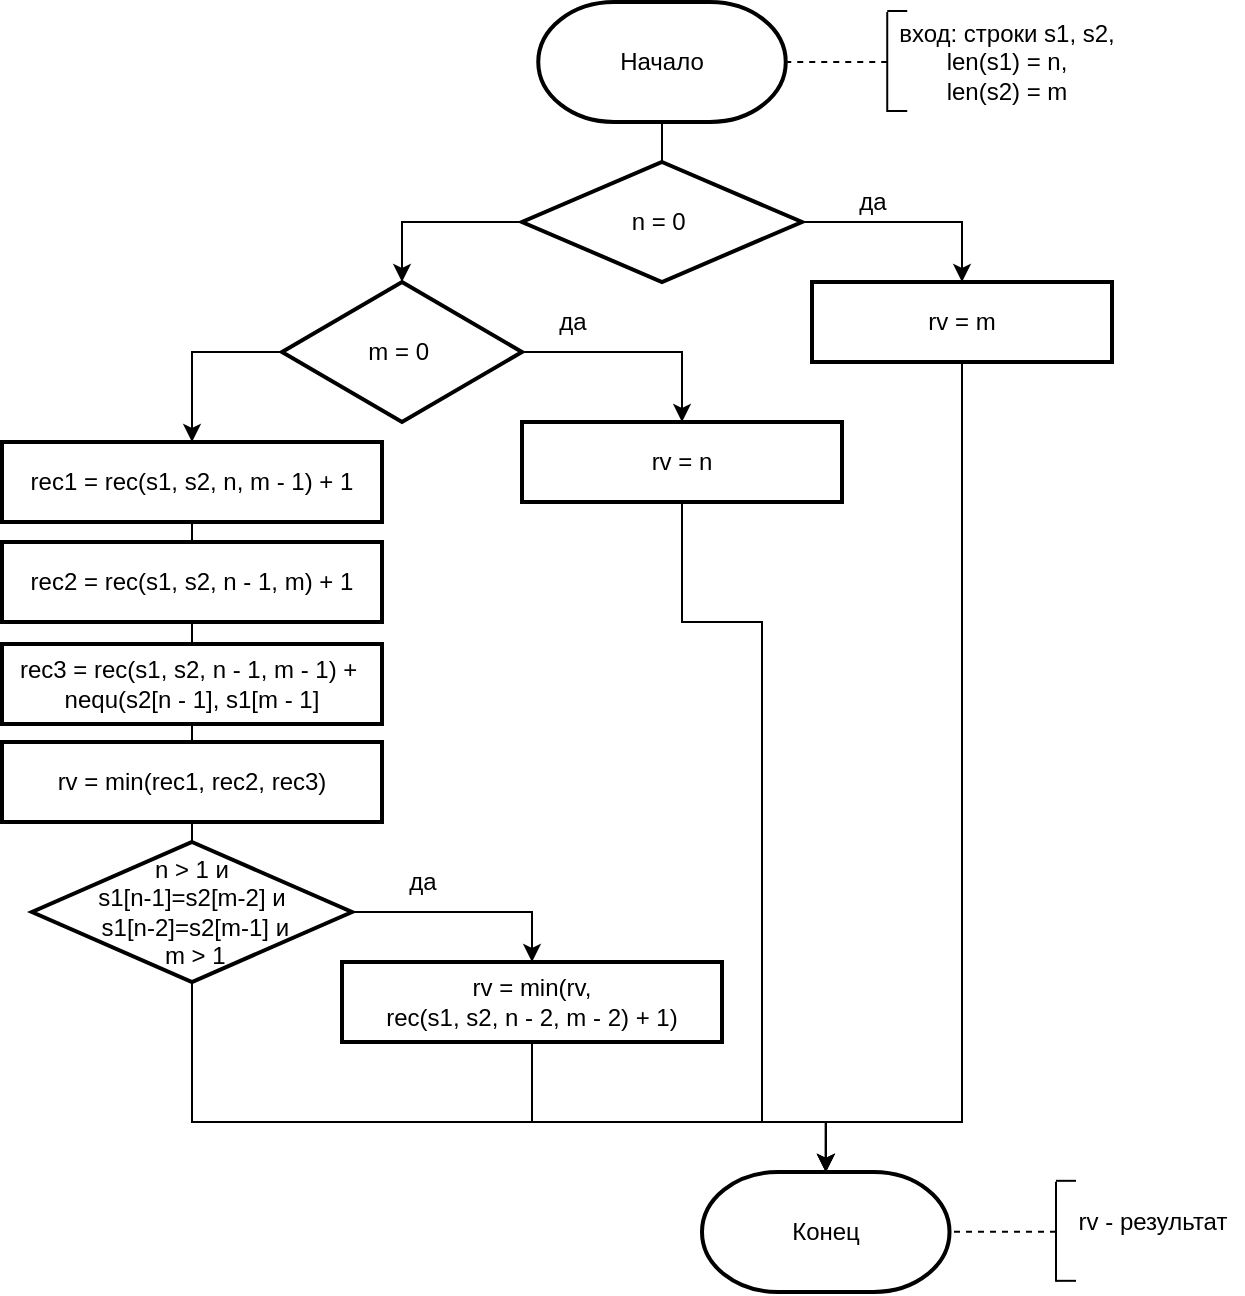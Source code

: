 <mxfile version="15.3.0" type="device"><diagram id="1IxpQ4d3rj-JpqeuZj1y" name="Page-1"><mxGraphModel dx="1219" dy="1942" grid="1" gridSize="10" guides="1" tooltips="1" connect="1" arrows="1" fold="1" page="1" pageScale="1" pageWidth="827" pageHeight="1169" math="0" shadow="0"><root><mxCell id="0"/><mxCell id="1" parent="0"/><mxCell id="VnhJsRtCwPJL9X3cQf6N-1" value="Начало" style="strokeWidth=2;html=1;shape=mxgraph.flowchart.terminator;whiteSpace=wrap;" vertex="1" parent="1"><mxGeometry x="318.13" width="123.75" height="60" as="geometry"/></mxCell><mxCell id="VnhJsRtCwPJL9X3cQf6N-7" style="edgeStyle=orthogonalEdgeStyle;rounded=0;orthogonalLoop=1;jettySize=auto;html=1;exitX=0;exitY=0.5;exitDx=0;exitDy=0;" edge="1" parent="1" source="VnhJsRtCwPJL9X3cQf6N-9" target="VnhJsRtCwPJL9X3cQf6N-12"><mxGeometry relative="1" as="geometry"/></mxCell><mxCell id="VnhJsRtCwPJL9X3cQf6N-8" style="edgeStyle=orthogonalEdgeStyle;rounded=0;orthogonalLoop=1;jettySize=auto;html=1;exitX=1;exitY=0.5;exitDx=0;exitDy=0;entryX=0.5;entryY=0;entryDx=0;entryDy=0;" edge="1" parent="1" source="VnhJsRtCwPJL9X3cQf6N-9" target="VnhJsRtCwPJL9X3cQf6N-16"><mxGeometry relative="1" as="geometry"/></mxCell><mxCell id="VnhJsRtCwPJL9X3cQf6N-9" value="n = 0&amp;nbsp;" style="rhombus;whiteSpace=wrap;html=1;strokeWidth=2;" vertex="1" parent="1"><mxGeometry x="310" y="80" width="140" height="60" as="geometry"/></mxCell><mxCell id="VnhJsRtCwPJL9X3cQf6N-10" style="edgeStyle=orthogonalEdgeStyle;rounded=0;orthogonalLoop=1;jettySize=auto;html=1;exitX=0;exitY=0.5;exitDx=0;exitDy=0;entryX=0.5;entryY=0;entryDx=0;entryDy=0;" edge="1" parent="1" source="VnhJsRtCwPJL9X3cQf6N-12" target="VnhJsRtCwPJL9X3cQf6N-19"><mxGeometry relative="1" as="geometry"/></mxCell><mxCell id="VnhJsRtCwPJL9X3cQf6N-11" style="edgeStyle=orthogonalEdgeStyle;rounded=0;orthogonalLoop=1;jettySize=auto;html=1;exitX=1;exitY=0.5;exitDx=0;exitDy=0;" edge="1" parent="1" source="VnhJsRtCwPJL9X3cQf6N-12" target="VnhJsRtCwPJL9X3cQf6N-14"><mxGeometry relative="1" as="geometry"/></mxCell><mxCell id="VnhJsRtCwPJL9X3cQf6N-12" value="m = 0&amp;nbsp;" style="rhombus;whiteSpace=wrap;html=1;strokeWidth=2;" vertex="1" parent="1"><mxGeometry x="190" y="140" width="120" height="70" as="geometry"/></mxCell><mxCell id="VnhJsRtCwPJL9X3cQf6N-53" style="edgeStyle=orthogonalEdgeStyle;rounded=0;orthogonalLoop=1;jettySize=auto;html=1;exitX=0.5;exitY=1;exitDx=0;exitDy=0;entryX=0.5;entryY=0;entryDx=0;entryDy=0;entryPerimeter=0;" edge="1" parent="1" source="VnhJsRtCwPJL9X3cQf6N-14" target="VnhJsRtCwPJL9X3cQf6N-28"><mxGeometry relative="1" as="geometry"><Array as="points"><mxPoint x="390" y="310"/><mxPoint x="430" y="310"/><mxPoint x="430" y="560"/><mxPoint x="462" y="560"/></Array></mxGeometry></mxCell><mxCell id="VnhJsRtCwPJL9X3cQf6N-14" value="rv = n" style="rounded=0;whiteSpace=wrap;html=1;strokeWidth=2;" vertex="1" parent="1"><mxGeometry x="310" y="210" width="160" height="40" as="geometry"/></mxCell><mxCell id="VnhJsRtCwPJL9X3cQf6N-55" style="edgeStyle=orthogonalEdgeStyle;rounded=0;orthogonalLoop=1;jettySize=auto;html=1;exitX=0.5;exitY=1;exitDx=0;exitDy=0;entryX=0.5;entryY=0;entryDx=0;entryDy=0;entryPerimeter=0;" edge="1" parent="1" source="VnhJsRtCwPJL9X3cQf6N-16" target="VnhJsRtCwPJL9X3cQf6N-28"><mxGeometry relative="1" as="geometry"><Array as="points"><mxPoint x="530" y="560"/><mxPoint x="462" y="560"/></Array></mxGeometry></mxCell><mxCell id="VnhJsRtCwPJL9X3cQf6N-16" value="rv = m" style="rounded=0;whiteSpace=wrap;html=1;strokeWidth=2;" vertex="1" parent="1"><mxGeometry x="455" y="140" width="150" height="40" as="geometry"/></mxCell><mxCell id="VnhJsRtCwPJL9X3cQf6N-17" value="да" style="text;html=1;align=center;verticalAlign=middle;resizable=0;points=[];autosize=1;strokeColor=none;fillColor=none;" vertex="1" parent="1"><mxGeometry x="470" y="90" width="30" height="20" as="geometry"/></mxCell><mxCell id="VnhJsRtCwPJL9X3cQf6N-18" value="да" style="text;html=1;align=center;verticalAlign=middle;resizable=0;points=[];autosize=1;strokeColor=none;fillColor=none;" vertex="1" parent="1"><mxGeometry x="320" y="150" width="30" height="20" as="geometry"/></mxCell><mxCell id="VnhJsRtCwPJL9X3cQf6N-19" value="rec1 = rec(s1, s2, n, m - 1) + 1" style="rounded=0;whiteSpace=wrap;html=1;absoluteArcSize=1;arcSize=14;strokeWidth=2;" vertex="1" parent="1"><mxGeometry x="50" y="220" width="190" height="40" as="geometry"/></mxCell><mxCell id="VnhJsRtCwPJL9X3cQf6N-20" value="rec2 = rec(s1, s2, n - 1, m) + 1" style="rounded=0;whiteSpace=wrap;html=1;absoluteArcSize=1;arcSize=14;strokeWidth=2;" vertex="1" parent="1"><mxGeometry x="50" y="270" width="190" height="40" as="geometry"/></mxCell><mxCell id="VnhJsRtCwPJL9X3cQf6N-21" value="rec3 = rec(s1, s2, n - 1, m - 1) +&amp;nbsp;&lt;br&gt;nequ(s2[n - 1], s1[m - 1]" style="rounded=0;whiteSpace=wrap;html=1;absoluteArcSize=1;arcSize=14;strokeWidth=2;" vertex="1" parent="1"><mxGeometry x="50" y="321" width="190" height="40" as="geometry"/></mxCell><mxCell id="VnhJsRtCwPJL9X3cQf6N-22" value="" style="endArrow=none;html=1;" edge="1" parent="1" source="VnhJsRtCwPJL9X3cQf6N-20" target="VnhJsRtCwPJL9X3cQf6N-19"><mxGeometry width="50" height="50" relative="1" as="geometry"><mxPoint x="180" y="390" as="sourcePoint"/><mxPoint x="230" y="340" as="targetPoint"/></mxGeometry></mxCell><mxCell id="VnhJsRtCwPJL9X3cQf6N-23" value="" style="endArrow=none;html=1;entryX=0.5;entryY=1;entryDx=0;entryDy=0;exitX=0.5;exitY=0;exitDx=0;exitDy=0;" edge="1" parent="1" source="VnhJsRtCwPJL9X3cQf6N-21" target="VnhJsRtCwPJL9X3cQf6N-20"><mxGeometry width="50" height="50" relative="1" as="geometry"><mxPoint x="180" y="390" as="sourcePoint"/><mxPoint x="230" y="340" as="targetPoint"/></mxGeometry></mxCell><mxCell id="VnhJsRtCwPJL9X3cQf6N-25" value="rv = min(rec1, rec2, rec3)" style="rounded=0;whiteSpace=wrap;html=1;strokeWidth=2;" vertex="1" parent="1"><mxGeometry x="50" y="370" width="190" height="40" as="geometry"/></mxCell><mxCell id="VnhJsRtCwPJL9X3cQf6N-26" value="" style="endArrow=none;html=1;entryX=0.5;entryY=1;entryDx=0;entryDy=0;" edge="1" parent="1" source="VnhJsRtCwPJL9X3cQf6N-25" target="VnhJsRtCwPJL9X3cQf6N-21"><mxGeometry width="50" height="50" relative="1" as="geometry"><mxPoint x="250" y="320" as="sourcePoint"/><mxPoint x="300" y="270" as="targetPoint"/></mxGeometry></mxCell><mxCell id="VnhJsRtCwPJL9X3cQf6N-27" value="" style="endArrow=none;html=1;entryX=0.5;entryY=1;entryDx=0;entryDy=0;entryPerimeter=0;exitX=0.5;exitY=0;exitDx=0;exitDy=0;" edge="1" parent="1" source="VnhJsRtCwPJL9X3cQf6N-9" target="VnhJsRtCwPJL9X3cQf6N-1"><mxGeometry width="50" height="50" relative="1" as="geometry"><mxPoint x="382" y="90" as="sourcePoint"/><mxPoint x="460" y="160" as="targetPoint"/></mxGeometry></mxCell><mxCell id="VnhJsRtCwPJL9X3cQf6N-28" value="Конец" style="strokeWidth=2;html=1;shape=mxgraph.flowchart.terminator;whiteSpace=wrap;" vertex="1" parent="1"><mxGeometry x="400" y="585" width="123.75" height="60" as="geometry"/></mxCell><mxCell id="VnhJsRtCwPJL9X3cQf6N-30" value="" style="endArrow=none;html=1;" edge="1" parent="1"><mxGeometry width="50" height="50" relative="1" as="geometry"><mxPoint x="577" y="639.89" as="sourcePoint"/><mxPoint x="577" y="589.89" as="targetPoint"/></mxGeometry></mxCell><mxCell id="VnhJsRtCwPJL9X3cQf6N-31" value="" style="endArrow=none;html=1;" edge="1" parent="1"><mxGeometry width="50" height="50" relative="1" as="geometry"><mxPoint x="587" y="589.41" as="sourcePoint"/><mxPoint x="577" y="589.41" as="targetPoint"/></mxGeometry></mxCell><mxCell id="VnhJsRtCwPJL9X3cQf6N-32" value="" style="endArrow=none;html=1;" edge="1" parent="1"><mxGeometry width="50" height="50" relative="1" as="geometry"><mxPoint x="577" y="639.41" as="sourcePoint"/><mxPoint x="587" y="639.41" as="targetPoint"/></mxGeometry></mxCell><mxCell id="VnhJsRtCwPJL9X3cQf6N-33" value="" style="endArrow=none;dashed=1;html=1;entryX=1;entryY=0.5;entryDx=0;entryDy=0;entryPerimeter=0;" edge="1" parent="1"><mxGeometry width="50" height="50" relative="1" as="geometry"><mxPoint x="577" y="614.89" as="sourcePoint"/><mxPoint x="523.75" y="614.89" as="targetPoint"/></mxGeometry></mxCell><mxCell id="VnhJsRtCwPJL9X3cQf6N-34" value="rv - результат" style="text;html=1;align=center;verticalAlign=middle;resizable=0;points=[];autosize=1;strokeColor=none;fillColor=none;" vertex="1" parent="1"><mxGeometry x="580.37" y="600.41" width="90" height="20" as="geometry"/></mxCell><mxCell id="VnhJsRtCwPJL9X3cQf6N-40" value="" style="endArrow=none;html=1;" edge="1" parent="1"><mxGeometry width="50" height="50" relative="1" as="geometry"><mxPoint x="492.62" y="54.98" as="sourcePoint"/><mxPoint x="492.62" y="4.98" as="targetPoint"/></mxGeometry></mxCell><mxCell id="VnhJsRtCwPJL9X3cQf6N-41" value="" style="endArrow=none;html=1;" edge="1" parent="1"><mxGeometry width="50" height="50" relative="1" as="geometry"><mxPoint x="502.62" y="4.5" as="sourcePoint"/><mxPoint x="492.62" y="4.5" as="targetPoint"/></mxGeometry></mxCell><mxCell id="VnhJsRtCwPJL9X3cQf6N-42" value="" style="endArrow=none;html=1;" edge="1" parent="1"><mxGeometry width="50" height="50" relative="1" as="geometry"><mxPoint x="492.62" y="54.5" as="sourcePoint"/><mxPoint x="502.62" y="54.5" as="targetPoint"/></mxGeometry></mxCell><mxCell id="VnhJsRtCwPJL9X3cQf6N-43" value="вход: строки s1, s2,&lt;br&gt;len(s1) = n,&lt;br&gt;len(s2) = m" style="text;html=1;align=center;verticalAlign=middle;resizable=0;points=[];autosize=1;strokeColor=none;fillColor=none;" vertex="1" parent="1"><mxGeometry x="487.37" y="4.98" width="130" height="50" as="geometry"/></mxCell><mxCell id="VnhJsRtCwPJL9X3cQf6N-44" value="" style="endArrow=none;dashed=1;html=1;entryX=1;entryY=0.5;entryDx=0;entryDy=0;entryPerimeter=0;" edge="1" parent="1"><mxGeometry width="50" height="50" relative="1" as="geometry"><mxPoint x="492.62" y="29.98" as="sourcePoint"/><mxPoint x="442.63" y="29.98" as="targetPoint"/></mxGeometry></mxCell><mxCell id="VnhJsRtCwPJL9X3cQf6N-47" style="edgeStyle=orthogonalEdgeStyle;rounded=0;orthogonalLoop=1;jettySize=auto;html=1;exitX=1;exitY=0.5;exitDx=0;exitDy=0;" edge="1" parent="1" source="VnhJsRtCwPJL9X3cQf6N-45" target="VnhJsRtCwPJL9X3cQf6N-46"><mxGeometry relative="1" as="geometry"/></mxCell><mxCell id="VnhJsRtCwPJL9X3cQf6N-50" style="edgeStyle=orthogonalEdgeStyle;rounded=0;orthogonalLoop=1;jettySize=auto;html=1;exitX=0.5;exitY=1;exitDx=0;exitDy=0;" edge="1" parent="1" source="VnhJsRtCwPJL9X3cQf6N-45" target="VnhJsRtCwPJL9X3cQf6N-28"><mxGeometry relative="1" as="geometry"><Array as="points"><mxPoint x="145" y="560"/><mxPoint x="462" y="560"/></Array></mxGeometry></mxCell><mxCell id="VnhJsRtCwPJL9X3cQf6N-45" value="n &amp;gt; 1 и &lt;br&gt;s1[n-1]=s2[m-2] и&lt;br&gt;&amp;nbsp;s1[n-2]=s2[m-1] и&lt;br&gt;&amp;nbsp;m &amp;gt; 1" style="rhombus;whiteSpace=wrap;html=1;strokeWidth=2;" vertex="1" parent="1"><mxGeometry x="65" y="420" width="160" height="70" as="geometry"/></mxCell><mxCell id="VnhJsRtCwPJL9X3cQf6N-46" value="rv = min(rv, &lt;br&gt;rec(s1, s2, n - 2, m - 2) + 1)" style="rounded=0;whiteSpace=wrap;html=1;strokeWidth=2;" vertex="1" parent="1"><mxGeometry x="220" y="480" width="190" height="40" as="geometry"/></mxCell><mxCell id="VnhJsRtCwPJL9X3cQf6N-48" value="да" style="text;html=1;align=center;verticalAlign=middle;resizable=0;points=[];autosize=1;strokeColor=none;fillColor=none;" vertex="1" parent="1"><mxGeometry x="245" y="430" width="30" height="20" as="geometry"/></mxCell><mxCell id="VnhJsRtCwPJL9X3cQf6N-49" value="" style="endArrow=none;html=1;entryX=0.5;entryY=1;entryDx=0;entryDy=0;" edge="1" parent="1" source="VnhJsRtCwPJL9X3cQf6N-45" target="VnhJsRtCwPJL9X3cQf6N-25"><mxGeometry width="50" height="50" relative="1" as="geometry"><mxPoint x="380" y="540" as="sourcePoint"/><mxPoint x="430" y="490" as="targetPoint"/></mxGeometry></mxCell><mxCell id="VnhJsRtCwPJL9X3cQf6N-56" value="" style="endArrow=none;html=1;entryX=0.5;entryY=1;entryDx=0;entryDy=0;" edge="1" parent="1" target="VnhJsRtCwPJL9X3cQf6N-46"><mxGeometry width="50" height="50" relative="1" as="geometry"><mxPoint x="315" y="560" as="sourcePoint"/><mxPoint x="510" y="410" as="targetPoint"/></mxGeometry></mxCell></root></mxGraphModel></diagram></mxfile>